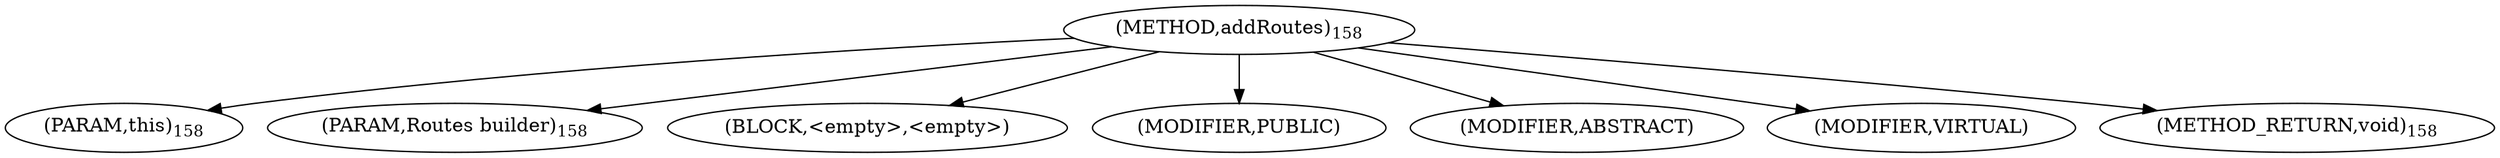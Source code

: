 digraph "addRoutes" {  
"150" [label = <(METHOD,addRoutes)<SUB>158</SUB>> ]
"151" [label = <(PARAM,this)<SUB>158</SUB>> ]
"152" [label = <(PARAM,Routes builder)<SUB>158</SUB>> ]
"153" [label = <(BLOCK,&lt;empty&gt;,&lt;empty&gt;)> ]
"154" [label = <(MODIFIER,PUBLIC)> ]
"155" [label = <(MODIFIER,ABSTRACT)> ]
"156" [label = <(MODIFIER,VIRTUAL)> ]
"157" [label = <(METHOD_RETURN,void)<SUB>158</SUB>> ]
  "150" -> "151" 
  "150" -> "152" 
  "150" -> "153" 
  "150" -> "154" 
  "150" -> "155" 
  "150" -> "156" 
  "150" -> "157" 
}

